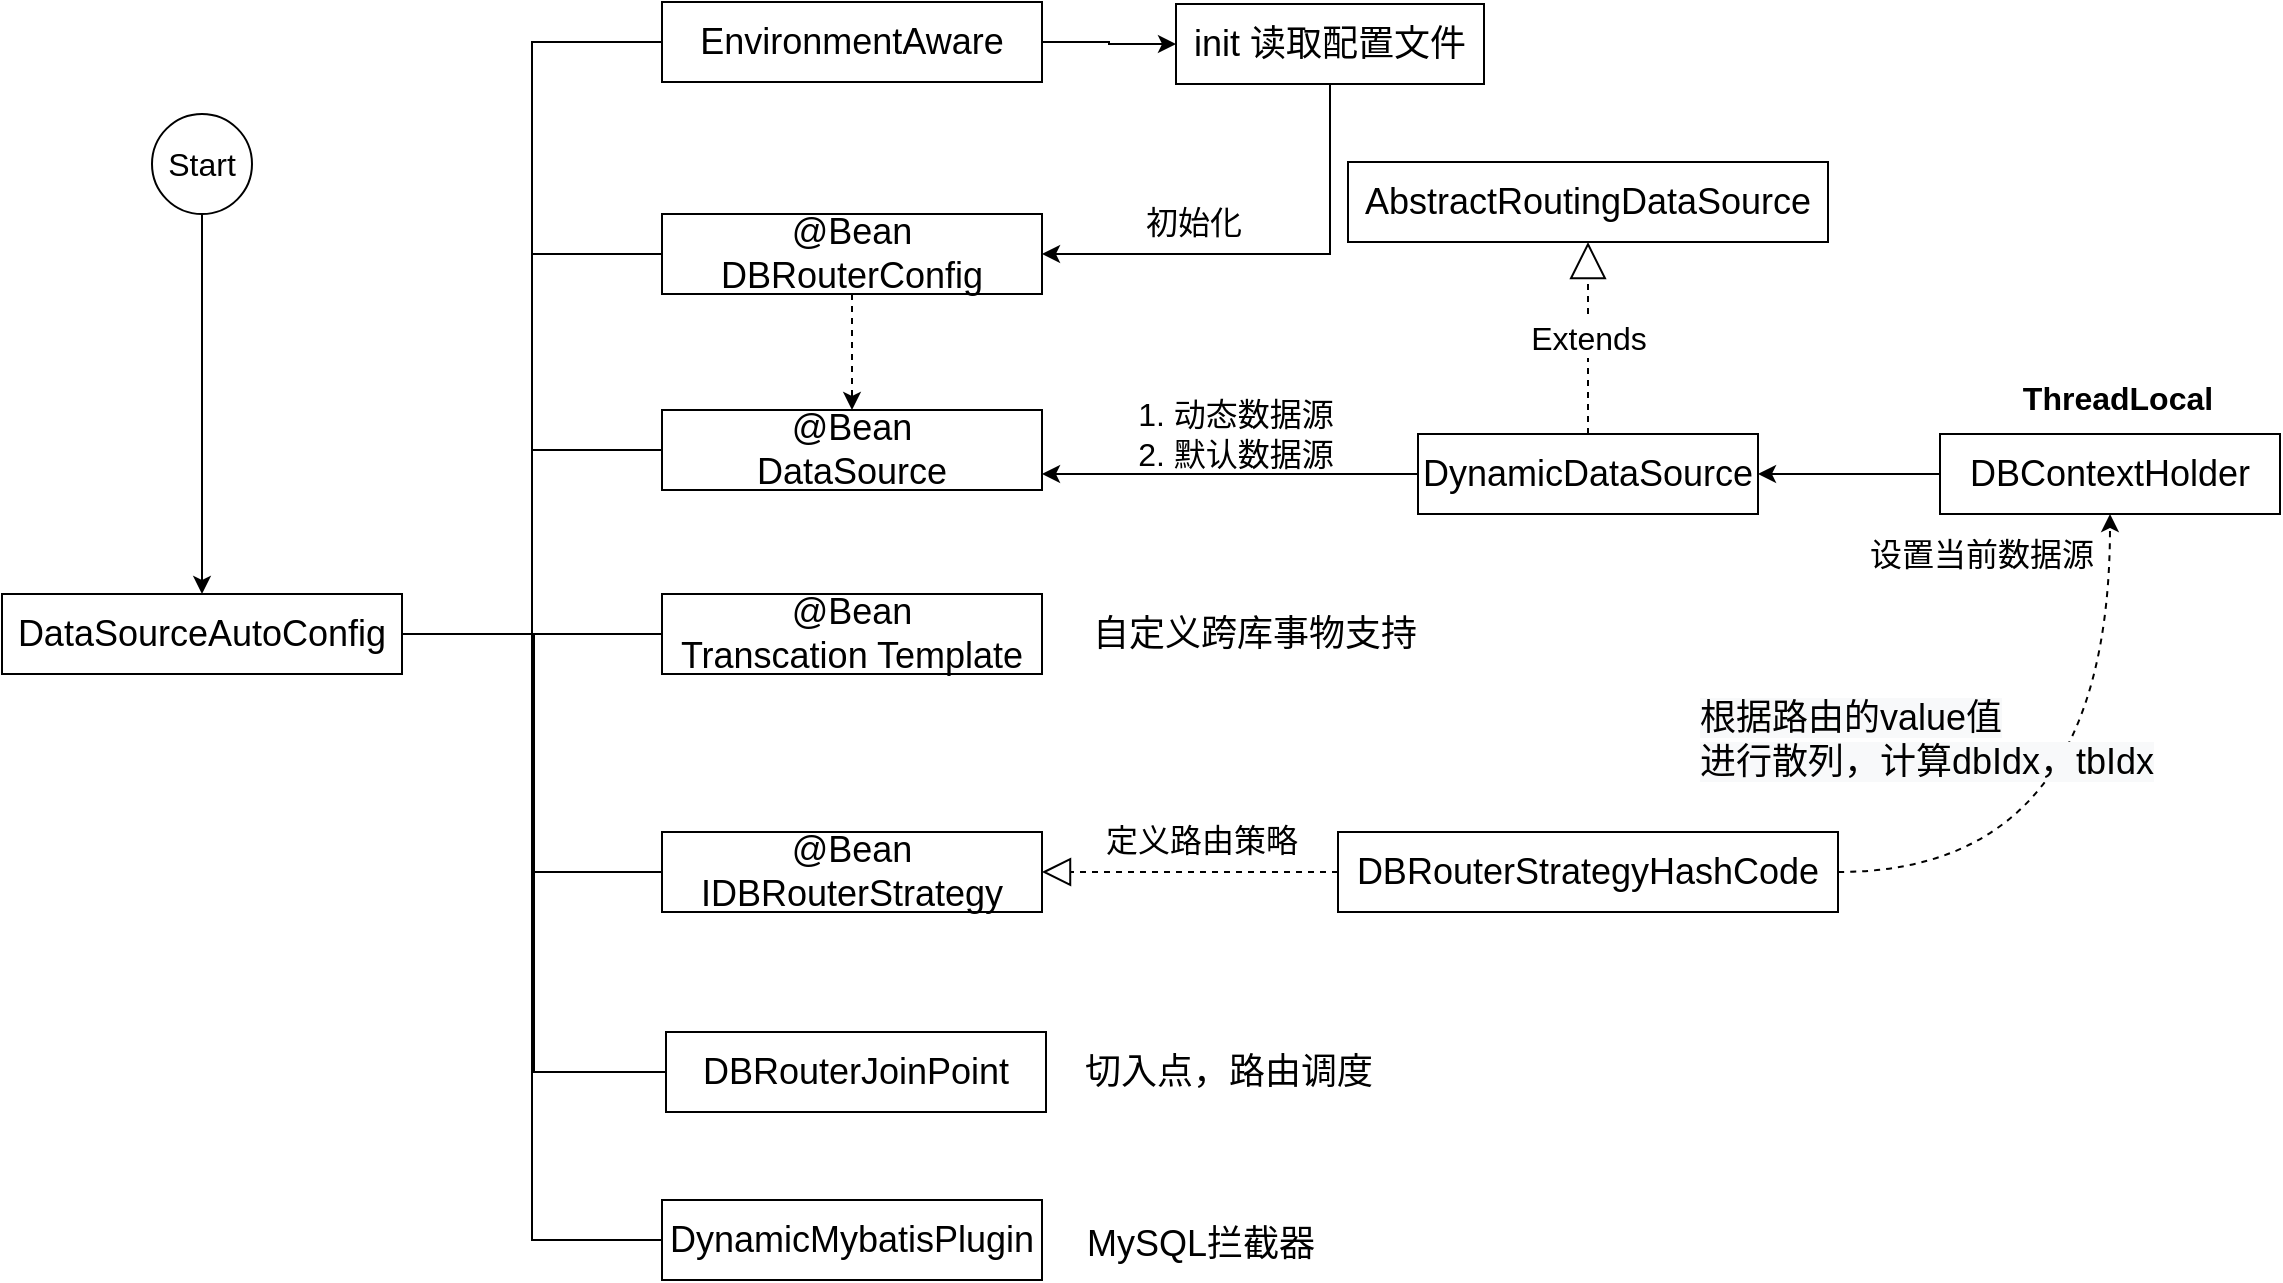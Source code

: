 <mxfile version="14.5.1" type="device"><diagram id="FjvoDCuc4XHLsHF_drla" name="第 1 页"><mxGraphModel dx="1483" dy="867" grid="0" gridSize="10" guides="1" tooltips="1" connect="1" arrows="1" fold="1" page="1" pageScale="1" pageWidth="827" pageHeight="1169" math="0" shadow="0"><root><mxCell id="0"/><mxCell id="1" parent="0"/><mxCell id="bfdM7j4g1wW0a9CQQIXs-50" style="edgeStyle=orthogonalEdgeStyle;rounded=0;orthogonalLoop=1;jettySize=auto;html=1;entryX=0.5;entryY=0;entryDx=0;entryDy=0;endArrow=classic;endFill=1;" parent="1" source="bfdM7j4g1wW0a9CQQIXs-1" target="bfdM7j4g1wW0a9CQQIXs-2" edge="1"><mxGeometry relative="1" as="geometry"/></mxCell><mxCell id="bfdM7j4g1wW0a9CQQIXs-1" value="Start" style="ellipse;whiteSpace=wrap;html=1;aspect=fixed;fontSize=16;" parent="1" vertex="1"><mxGeometry x="185" y="120" width="50" height="50" as="geometry"/></mxCell><mxCell id="bfdM7j4g1wW0a9CQQIXs-11" style="edgeStyle=orthogonalEdgeStyle;rounded=0;orthogonalLoop=1;jettySize=auto;html=1;entryX=0;entryY=0.5;entryDx=0;entryDy=0;endArrow=none;endFill=0;" parent="1" source="bfdM7j4g1wW0a9CQQIXs-2" target="bfdM7j4g1wW0a9CQQIXs-3" edge="1"><mxGeometry relative="1" as="geometry"/></mxCell><mxCell id="bfdM7j4g1wW0a9CQQIXs-12" style="edgeStyle=orthogonalEdgeStyle;rounded=0;orthogonalLoop=1;jettySize=auto;html=1;entryX=0;entryY=0.5;entryDx=0;entryDy=0;endArrow=none;endFill=0;" parent="1" source="bfdM7j4g1wW0a9CQQIXs-2" target="bfdM7j4g1wW0a9CQQIXs-5" edge="1"><mxGeometry relative="1" as="geometry"/></mxCell><mxCell id="bfdM7j4g1wW0a9CQQIXs-13" style="edgeStyle=orthogonalEdgeStyle;rounded=0;orthogonalLoop=1;jettySize=auto;html=1;entryX=0;entryY=0.5;entryDx=0;entryDy=0;endArrow=none;endFill=0;" parent="1" source="bfdM7j4g1wW0a9CQQIXs-2" target="bfdM7j4g1wW0a9CQQIXs-6" edge="1"><mxGeometry relative="1" as="geometry"/></mxCell><mxCell id="bfdM7j4g1wW0a9CQQIXs-14" style="edgeStyle=orthogonalEdgeStyle;rounded=0;orthogonalLoop=1;jettySize=auto;html=1;entryX=0;entryY=0.5;entryDx=0;entryDy=0;endArrow=none;endFill=0;" parent="1" source="bfdM7j4g1wW0a9CQQIXs-2" target="bfdM7j4g1wW0a9CQQIXs-7" edge="1"><mxGeometry relative="1" as="geometry"/></mxCell><mxCell id="bfdM7j4g1wW0a9CQQIXs-15" style="edgeStyle=orthogonalEdgeStyle;rounded=0;orthogonalLoop=1;jettySize=auto;html=1;entryX=0;entryY=0.5;entryDx=0;entryDy=0;endArrow=none;endFill=0;" parent="1" source="bfdM7j4g1wW0a9CQQIXs-2" target="bfdM7j4g1wW0a9CQQIXs-8" edge="1"><mxGeometry relative="1" as="geometry"/></mxCell><mxCell id="bfdM7j4g1wW0a9CQQIXs-16" style="edgeStyle=orthogonalEdgeStyle;rounded=0;orthogonalLoop=1;jettySize=auto;html=1;entryX=0;entryY=0.5;entryDx=0;entryDy=0;endArrow=none;endFill=0;" parent="1" source="bfdM7j4g1wW0a9CQQIXs-2" target="bfdM7j4g1wW0a9CQQIXs-9" edge="1"><mxGeometry relative="1" as="geometry"/></mxCell><mxCell id="bfdM7j4g1wW0a9CQQIXs-17" style="edgeStyle=orthogonalEdgeStyle;rounded=0;orthogonalLoop=1;jettySize=auto;html=1;entryX=0;entryY=0.5;entryDx=0;entryDy=0;endArrow=none;endFill=0;" parent="1" source="bfdM7j4g1wW0a9CQQIXs-2" target="bfdM7j4g1wW0a9CQQIXs-10" edge="1"><mxGeometry relative="1" as="geometry"/></mxCell><mxCell id="bfdM7j4g1wW0a9CQQIXs-2" value="&lt;font style=&quot;font-size: 18px&quot;&gt;DataSourceAutoConfig&lt;/font&gt;" style="rounded=0;whiteSpace=wrap;html=1;" parent="1" vertex="1"><mxGeometry x="110" y="360" width="200" height="40" as="geometry"/></mxCell><mxCell id="bfdM7j4g1wW0a9CQQIXs-19" style="edgeStyle=orthogonalEdgeStyle;rounded=0;orthogonalLoop=1;jettySize=auto;html=1;entryX=0;entryY=0.5;entryDx=0;entryDy=0;" parent="1" source="bfdM7j4g1wW0a9CQQIXs-3" target="bfdM7j4g1wW0a9CQQIXs-18" edge="1"><mxGeometry relative="1" as="geometry"/></mxCell><mxCell id="bfdM7j4g1wW0a9CQQIXs-3" value="&lt;font style=&quot;font-size: 18px&quot;&gt;EnvironmentAware&lt;/font&gt;" style="rounded=0;whiteSpace=wrap;html=1;" parent="1" vertex="1"><mxGeometry x="440" y="64" width="190" height="40" as="geometry"/></mxCell><mxCell id="bfdM7j4g1wW0a9CQQIXs-23" style="edgeStyle=orthogonalEdgeStyle;rounded=0;orthogonalLoop=1;jettySize=auto;html=1;dashed=1;" parent="1" source="bfdM7j4g1wW0a9CQQIXs-5" target="bfdM7j4g1wW0a9CQQIXs-6" edge="1"><mxGeometry relative="1" as="geometry"/></mxCell><mxCell id="bfdM7j4g1wW0a9CQQIXs-5" value="&lt;font style=&quot;font-size: 18px&quot;&gt;@Bean&lt;br&gt;DBRouterConfig&lt;br&gt;&lt;/font&gt;" style="rounded=0;whiteSpace=wrap;html=1;" parent="1" vertex="1"><mxGeometry x="440" y="170" width="190" height="40" as="geometry"/></mxCell><mxCell id="bfdM7j4g1wW0a9CQQIXs-6" value="&lt;font style=&quot;font-size: 18px&quot;&gt;@Bean&lt;br&gt;DataSource&lt;br&gt;&lt;/font&gt;" style="rounded=0;whiteSpace=wrap;html=1;" parent="1" vertex="1"><mxGeometry x="440" y="268" width="190" height="40" as="geometry"/></mxCell><mxCell id="bfdM7j4g1wW0a9CQQIXs-7" value="&lt;font style=&quot;font-size: 18px&quot;&gt;@Bean&lt;br&gt;Transcation Template&lt;br&gt;&lt;/font&gt;" style="rounded=0;whiteSpace=wrap;html=1;" parent="1" vertex="1"><mxGeometry x="440" y="360" width="190" height="40" as="geometry"/></mxCell><mxCell id="bfdM7j4g1wW0a9CQQIXs-8" value="&lt;font style=&quot;font-size: 18px&quot;&gt;@Bean&lt;br&gt;IDBRouterStrategy&lt;br&gt;&lt;/font&gt;" style="rounded=0;whiteSpace=wrap;html=1;" parent="1" vertex="1"><mxGeometry x="440" y="479" width="190" height="40" as="geometry"/></mxCell><mxCell id="bfdM7j4g1wW0a9CQQIXs-9" value="&lt;font style=&quot;font-size: 18px&quot;&gt;DBRouterJoinPoint&lt;br&gt;&lt;/font&gt;" style="rounded=0;whiteSpace=wrap;html=1;" parent="1" vertex="1"><mxGeometry x="442" y="579" width="190" height="40" as="geometry"/></mxCell><mxCell id="bfdM7j4g1wW0a9CQQIXs-10" value="&lt;font style=&quot;font-size: 18px&quot;&gt;DynamicMybatisPlugin&lt;br&gt;&lt;/font&gt;" style="rounded=0;whiteSpace=wrap;html=1;" parent="1" vertex="1"><mxGeometry x="440" y="663" width="190" height="40" as="geometry"/></mxCell><mxCell id="bfdM7j4g1wW0a9CQQIXs-20" style="edgeStyle=orthogonalEdgeStyle;rounded=0;orthogonalLoop=1;jettySize=auto;html=1;entryX=1;entryY=0.5;entryDx=0;entryDy=0;exitX=0.5;exitY=1;exitDx=0;exitDy=0;" parent="1" source="bfdM7j4g1wW0a9CQQIXs-18" target="bfdM7j4g1wW0a9CQQIXs-5" edge="1"><mxGeometry relative="1" as="geometry"/></mxCell><mxCell id="bfdM7j4g1wW0a9CQQIXs-18" value="&lt;font style=&quot;font-size: 18px&quot;&gt;init 读取配置文件&lt;/font&gt;" style="rounded=0;whiteSpace=wrap;html=1;" parent="1" vertex="1"><mxGeometry x="697" y="65" width="154" height="40" as="geometry"/></mxCell><mxCell id="bfdM7j4g1wW0a9CQQIXs-22" value="&lt;font style=&quot;font-size: 16px&quot;&gt;初始化&lt;/font&gt;" style="text;html=1;strokeColor=none;fillColor=none;align=center;verticalAlign=middle;whiteSpace=wrap;rounded=0;" parent="1" vertex="1"><mxGeometry x="656" y="164" width="100" height="20" as="geometry"/></mxCell><mxCell id="bfdM7j4g1wW0a9CQQIXs-24" value="&lt;font style=&quot;font-size: 18px&quot;&gt;AbstractRoutingDataSource&lt;/font&gt;" style="rounded=0;whiteSpace=wrap;html=1;" parent="1" vertex="1"><mxGeometry x="783" y="144" width="240" height="40" as="geometry"/></mxCell><mxCell id="bfdM7j4g1wW0a9CQQIXs-28" style="edgeStyle=orthogonalEdgeStyle;rounded=0;orthogonalLoop=1;jettySize=auto;html=1;" parent="1" source="bfdM7j4g1wW0a9CQQIXs-25" edge="1"><mxGeometry relative="1" as="geometry"><mxPoint x="630" y="300" as="targetPoint"/></mxGeometry></mxCell><mxCell id="bfdM7j4g1wW0a9CQQIXs-25" value="&lt;font style=&quot;font-size: 18px&quot;&gt;DynamicDataSource&lt;/font&gt;" style="rounded=0;whiteSpace=wrap;html=1;" parent="1" vertex="1"><mxGeometry x="818" y="280" width="170" height="40" as="geometry"/></mxCell><mxCell id="bfdM7j4g1wW0a9CQQIXs-27" value="&lt;font style=&quot;font-size: 16px&quot;&gt;Extends&lt;/font&gt;" style="endArrow=block;endSize=16;endFill=0;html=1;dashed=1;exitX=0.5;exitY=0;exitDx=0;exitDy=0;entryX=0.5;entryY=1;entryDx=0;entryDy=0;" parent="1" source="bfdM7j4g1wW0a9CQQIXs-25" target="bfdM7j4g1wW0a9CQQIXs-24" edge="1"><mxGeometry width="160" relative="1" as="geometry"><mxPoint x="1110" y="280" as="sourcePoint"/><mxPoint x="1270" y="280" as="targetPoint"/></mxGeometry></mxCell><mxCell id="bfdM7j4g1wW0a9CQQIXs-29" value="&lt;font style=&quot;font-size: 16px&quot;&gt;1. 动态数据源&lt;br&gt;2. 默认数据源&lt;br&gt;&lt;/font&gt;" style="text;html=1;strokeColor=none;fillColor=none;align=center;verticalAlign=middle;whiteSpace=wrap;rounded=0;" parent="1" vertex="1"><mxGeometry x="667" y="270" width="120" height="20" as="geometry"/></mxCell><mxCell id="bfdM7j4g1wW0a9CQQIXs-32" value="&lt;span style=&quot;font-size: 16px&quot;&gt;设置当前数据源&lt;/span&gt;" style="text;html=1;strokeColor=none;fillColor=none;align=center;verticalAlign=middle;whiteSpace=wrap;rounded=0;" parent="1" vertex="1"><mxGeometry x="1040" y="330" width="120" height="20" as="geometry"/></mxCell><mxCell id="bfdM7j4g1wW0a9CQQIXs-35" style="edgeStyle=orthogonalEdgeStyle;rounded=0;orthogonalLoop=1;jettySize=auto;html=1;entryX=1;entryY=0.5;entryDx=0;entryDy=0;" parent="1" source="bfdM7j4g1wW0a9CQQIXs-33" target="bfdM7j4g1wW0a9CQQIXs-25" edge="1"><mxGeometry relative="1" as="geometry"/></mxCell><mxCell id="bfdM7j4g1wW0a9CQQIXs-33" value="&lt;font style=&quot;font-size: 18px&quot;&gt;DBContextHolder&lt;/font&gt;" style="rounded=0;whiteSpace=wrap;html=1;" parent="1" vertex="1"><mxGeometry x="1079" y="280" width="170" height="40" as="geometry"/></mxCell><mxCell id="bfdM7j4g1wW0a9CQQIXs-34" value="&lt;span style=&quot;font-size: 16px&quot;&gt;&lt;b&gt;ThreadLocal&lt;/b&gt;&lt;/span&gt;" style="text;html=1;strokeColor=none;fillColor=none;align=center;verticalAlign=middle;whiteSpace=wrap;rounded=0;" parent="1" vertex="1"><mxGeometry x="1108" y="252" width="120" height="20" as="geometry"/></mxCell><mxCell id="bfdM7j4g1wW0a9CQQIXs-56" style="edgeStyle=orthogonalEdgeStyle;curved=1;rounded=0;orthogonalLoop=1;jettySize=auto;html=1;entryX=0.5;entryY=1;entryDx=0;entryDy=0;dashed=1;endArrow=classic;endFill=1;" parent="1" source="bfdM7j4g1wW0a9CQQIXs-39" target="bfdM7j4g1wW0a9CQQIXs-33" edge="1"><mxGeometry relative="1" as="geometry"/></mxCell><mxCell id="bfdM7j4g1wW0a9CQQIXs-39" value="&lt;font style=&quot;font-size: 18px&quot;&gt;DBRouterStrategyHashCode&lt;/font&gt;" style="rounded=0;whiteSpace=wrap;html=1;" parent="1" vertex="1"><mxGeometry x="778" y="479" width="250" height="40" as="geometry"/></mxCell><mxCell id="bfdM7j4g1wW0a9CQQIXs-40" value="" style="endArrow=block;dashed=1;endFill=0;endSize=12;html=1;exitX=0;exitY=0.5;exitDx=0;exitDy=0;entryX=1;entryY=0.5;entryDx=0;entryDy=0;" parent="1" source="bfdM7j4g1wW0a9CQQIXs-39" target="bfdM7j4g1wW0a9CQQIXs-8" edge="1"><mxGeometry width="160" relative="1" as="geometry"><mxPoint x="690" y="450" as="sourcePoint"/><mxPoint x="850" y="450" as="targetPoint"/></mxGeometry></mxCell><mxCell id="bfdM7j4g1wW0a9CQQIXs-42" value="&lt;font style=&quot;font-size: 18px&quot;&gt;自定义跨库事物支持&lt;/font&gt;" style="text;html=1;strokeColor=none;fillColor=none;align=center;verticalAlign=middle;whiteSpace=wrap;rounded=0;" parent="1" vertex="1"><mxGeometry x="650" y="370" width="173" height="20" as="geometry"/></mxCell><mxCell id="bfdM7j4g1wW0a9CQQIXs-44" value="&lt;span style=&quot;font-size: 16px&quot;&gt;定义路由策略&lt;/span&gt;" style="text;html=1;strokeColor=none;fillColor=none;align=center;verticalAlign=middle;whiteSpace=wrap;rounded=0;" parent="1" vertex="1"><mxGeometry x="660" y="473" width="100" height="20" as="geometry"/></mxCell><mxCell id="bfdM7j4g1wW0a9CQQIXs-57" value="&lt;span style=&quot;color: rgb(0, 0, 0); font-family: helvetica; font-size: 18px; font-style: normal; font-weight: 400; letter-spacing: normal; text-align: center; text-indent: 0px; text-transform: none; word-spacing: 0px; background-color: rgb(248, 249, 250); display: inline; float: none;&quot;&gt;根据路由的value值&lt;/span&gt;&lt;br style=&quot;color: rgb(0, 0, 0); font-family: helvetica; font-size: 18px; font-style: normal; font-weight: 400; letter-spacing: normal; text-align: center; text-indent: 0px; text-transform: none; word-spacing: 0px;&quot;&gt;&lt;span style=&quot;color: rgb(0, 0, 0); font-family: helvetica; font-size: 18px; font-style: normal; font-weight: 400; letter-spacing: normal; text-align: center; text-indent: 0px; text-transform: none; word-spacing: 0px; background-color: rgb(248, 249, 250); display: inline; float: none;&quot;&gt;进行散列，计算dbIdx，tbIdx&lt;/span&gt;" style="text;whiteSpace=wrap;html=1;" parent="1" vertex="1"><mxGeometry x="957" y="405" width="250" height="50" as="geometry"/></mxCell><mxCell id="u7GEeA8QGYlwFKyAtw2C-1" value="&lt;span style=&quot;text-align: left&quot;&gt;&lt;font style=&quot;font-size: 18px&quot;&gt;切入点，路由调度&lt;/font&gt;&lt;/span&gt;" style="text;html=1;strokeColor=none;fillColor=none;align=center;verticalAlign=middle;whiteSpace=wrap;rounded=0;" parent="1" vertex="1"><mxGeometry x="648" y="586" width="151" height="26" as="geometry"/></mxCell><mxCell id="u7GEeA8QGYlwFKyAtw2C-2" value="&lt;span style=&quot;text-align: left&quot;&gt;&lt;font style=&quot;font-size: 18px&quot;&gt;MySQL拦截器&lt;/font&gt;&lt;/span&gt;" style="text;html=1;strokeColor=none;fillColor=none;align=center;verticalAlign=middle;whiteSpace=wrap;rounded=0;" parent="1" vertex="1"><mxGeometry x="648" y="675" width="123" height="20" as="geometry"/></mxCell></root></mxGraphModel></diagram></mxfile>